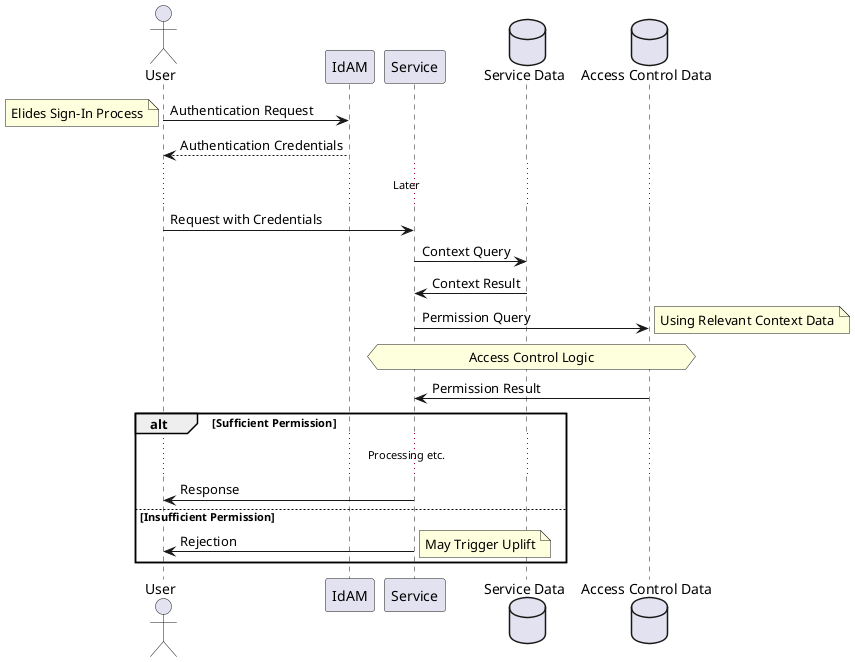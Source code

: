 @startuml

actor User
participant IdAM
participant Service
database "Service Data"
database "Access Control Data"

User -> IdAM: Authentication Request
note left: Elides Sign-In Process
IdAM --> User: Authentication Credentials

... Later ...

User -> Service: Request with Credentials
Service -> "Service Data": Context Query
"Service Data" -> Service: Context Result
Service -> "Access Control Data": Permission Query
note right: Using Relevant Context Data
hnote over "Service", "Access Control Data": Access Control Logic
"Access Control Data" -> Service: Permission Result

alt Sufficient Permission

... Processing etc. ...

Service -> User: Response

else Insufficient Permission

Service -> User: Rejection
note right: May Trigger Uplift

end

@enduml
